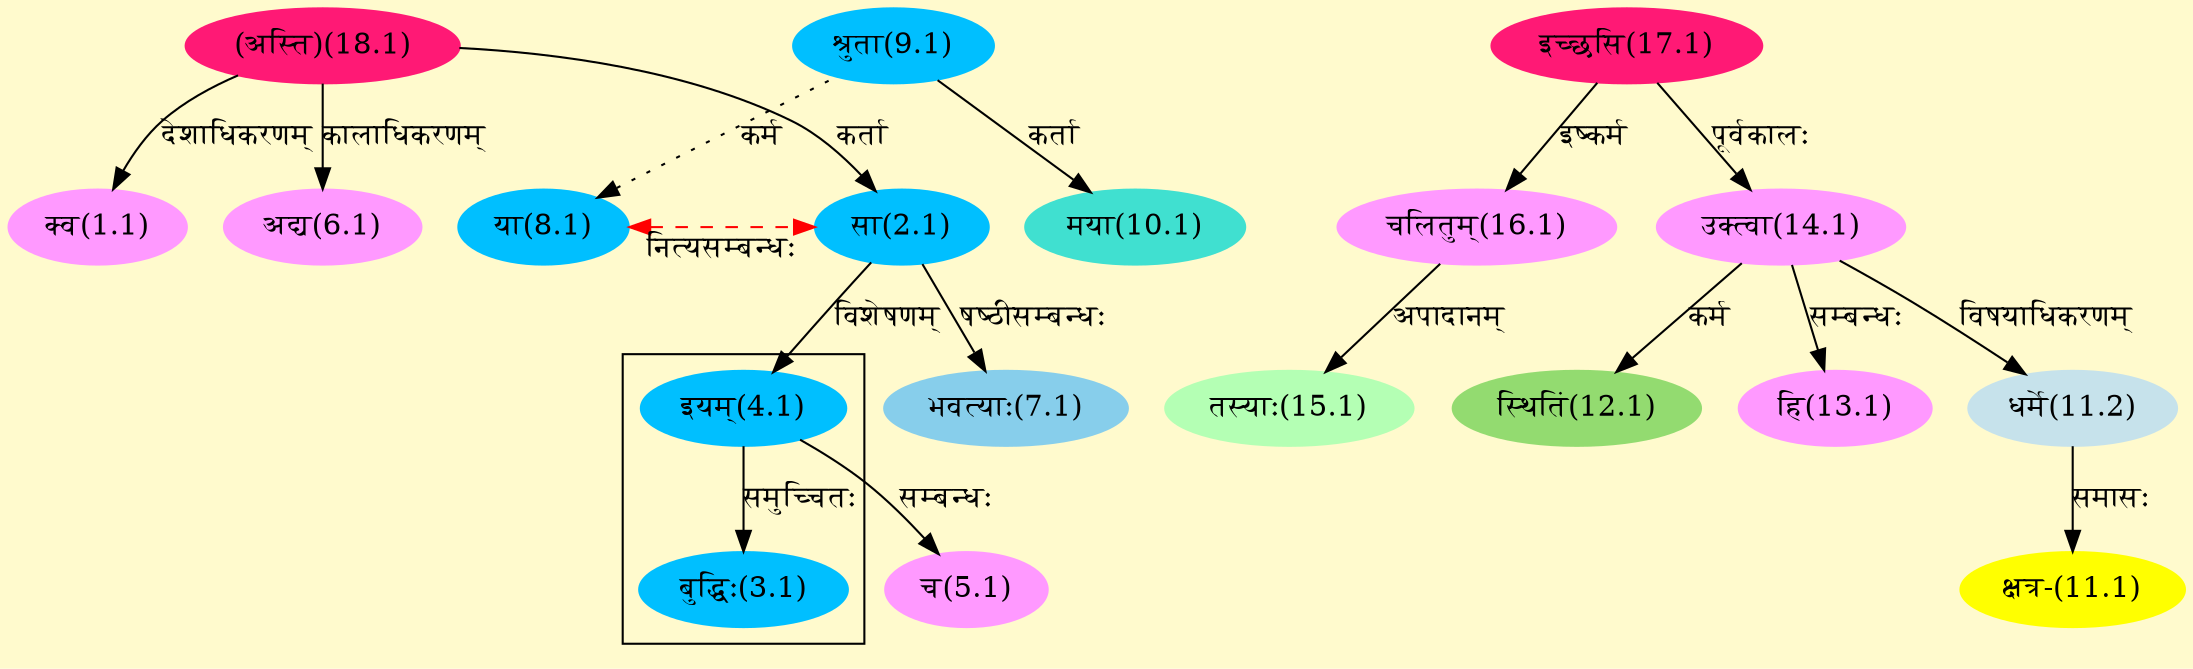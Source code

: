 digraph G{
rankdir=BT;
 compound=true;
 bgcolor="lemonchiffon1";

subgraph cluster_1{
Node3_1 [style=filled, color="#00BFFF" label = "बुद्धिः(3.1)"]
Node4_1 [style=filled, color="#00BFFF" label = "इयम्(4.1)"]

}

subgraph cluster_2{
Node4_1 [style=filled, color="#00BFFF" label = "इयम्(4.1)"]
Node2_1 [style=filled, color="#00BFFF" label = "सा(2.1)"]

}
Node1_1 [style=filled, color="#FF99FF" label = "क्व(1.1)"]
Node18_1 [style=filled, color="#FF1975" label = "(अस्ति)(18.1)"]
Node2_1 [style=filled, color="#00BFFF" label = "सा(2.1)"]
Node5_1 [style=filled, color="#FF99FF" label = "च(5.1)"]
Node4_1 [style=filled, color="#00BFFF" label = "इयम्(4.1)"]
Node6_1 [style=filled, color="#FF99FF" label = "अद्य(6.1)"]
Node7_1 [style=filled, color="#87CEEB" label = "भवत्याः(7.1)"]
Node8_1 [style=filled, color="#00BFFF" label = "या(8.1)"]
Node9_1 [style=filled, color="#00BFFF" label = "श्रुता(9.1)"]
Node10_1 [style=filled, color="#40E0D0" label = "मया(10.1)"]
Node11_1 [style=filled, color="#FFFF00" label = "क्षत्र-(11.1)"]
Node11_2 [style=filled, color="#C6E2EB" label = "धर्मे(11.2)"]
Node14_1 [style=filled, color="#FF99FF" label = "उक्त्वा(14.1)"]
Node12_1 [style=filled, color="#93DB70" label = "स्थितिं(12.1)"]
Node13_1 [style=filled, color="#FF99FF" label = "हि(13.1)"]
Node17_1 [style=filled, color="#FF1975" label = "इच्छसि(17.1)"]
Node15_1 [style=filled, color="#B4FFB4" label = "तस्याः(15.1)"]
Node16_1 [style=filled, color="#FF99FF" label = "चलितुम्(16.1)"]
{rank = same; Node8_1; Node2_1;}
/* Start of Relations section */

Node1_1 -> Node18_1 [  label="देशाधिकरणम्"  dir="back" ]
Node2_1 -> Node18_1 [  label="कर्ता"  dir="back" ]
Node3_1 -> Node4_1 [  label="समुच्चितः"  dir="back" ]
Node4_1 -> Node2_1 [  label="विशेषणम्"  dir="back" ]
Node5_1 -> Node4_1 [  label="सम्बन्धः"  dir="back" ]
Node6_1 -> Node18_1 [  label="कालाधिकरणम्"  dir="back" ]
Node7_1 -> Node2_1 [  label="षष्ठीसम्बन्धः"  dir="back" ]
Node8_1 -> Node2_1 [ style=dashed color="red" label="नित्यसम्बन्धः"  dir="both" ]
Node8_1 -> Node9_1 [ style=dotted label="कर्म"  dir="back" ]
Node10_1 -> Node9_1 [  label="कर्ता"  dir="back" ]
Node11_1 -> Node11_2 [  label="समासः"  dir="back" ]
Node11_2 -> Node14_1 [  label="विषयाधिकरणम्"  dir="back" ]
Node12_1 -> Node14_1 [  label="कर्म"  dir="back" ]
Node13_1 -> Node14_1 [  label="सम्बन्धः"  dir="back" ]
Node14_1 -> Node17_1 [  label="पूर्वकालः"  dir="back" ]
Node15_1 -> Node16_1 [  label="अपादानम्"  dir="back" ]
Node16_1 -> Node17_1 [  label="इष्कर्म"  dir="back" ]
}
